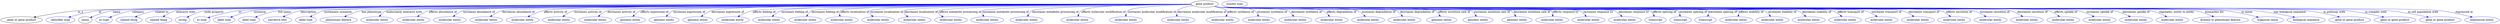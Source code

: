 digraph {
	graph [bb="0,0,10577,122"];
	node [label="\N"];
	"gene product"	 [height=0.5,
		label="gene product",
		pos="5130.5,104",
		width=1.5563];
	"gene or gene product"	 [height=0.5,
		pos="84.508,18",
		width=2.3474];
	"gene product" -> "gene or gene product"	 [label=is_a,
		lp="344.78,61",
		pos="e,138.33,31.931 5074.4,103.89 4553.6,102.79 580.67,93.618 332.96,68 269.49,61.437 198.21,46.266 148.33,34.345"];
	id	 [color=blue,
		height=0.5,
		label="identifier type",
		pos="246.51,18",
		width=1.652];
	"gene product" -> id	 [color=blue,
		label=id,
		lp="429.95,61",
		pos="e,284.56,31.948 5074.2,103.78 4550.5,101.7 544.59,85.221 423.62,68 378.8,61.621 329.34,46.988 294.11,35.191",
		style=solid];
	name	 [height=0.5,
		pos="353.51,18",
		width=0.81271];
	"gene product" -> name	 [color=blue,
		label=name,
		lp="502.67,61",
		pos="e,376.42,29.662 5074.2,103.81 4554.2,102.05 606,88.008 487.19,68 451.06,61.916 412.08,46.183 385.59,33.975",
		style=solid];
	category	 [color=blue,
		height=0.5,
		label="iri type",
		pos="436.51,18",
		width=0.9834];
	"gene product" -> category	 [color=blue,
		label=category,
		lp="594.6,61",
		pos="e,461.87,30.673 5074.4,103.82 4560.4,102.11 686.77,88.602 570.31,68 535.3,61.805 497.53,46.864 471.08,34.917",
		style=solid];
	"related to"	 [color=blue,
		height=0.5,
		label="named thing",
		pos="543.51,18",
		width=1.5019];
	"gene product" -> "related to"	 [color=blue,
		label="related to",
		lp="693.74,61",
		pos="e,572.49,33.378 5074.4,103.84 4566.5,102.36 780.48,90.564 667.04,68 637.19,62.063 605.4,49.027 581.55,37.754",
		style=solid];
	"interacts with"	 [color=blue,
		height=0.5,
		label="named thing",
		pos="669.51,18",
		width=1.5019];
	"gene product" -> "interacts with"	 [color=blue,
		label="interacts with",
		lp="794.41,61",
		pos="e,690.77,34.564 5074.3,103.94 4571.6,103.34 864.96,97.882 755.7,68 735.42,62.456 714.98,50.911 699.09,40.311",
		style=solid];
	"node property"	 [color=blue,
		height=0.5,
		label=string,
		pos="771.51,18",
		width=0.8403];
	"gene product" -> "node property"	 [color=blue,
		label="node property",
		lp="912.58,61",
		pos="e,791.92,31.454 5074.3,103.87 4579.3,102.71 980.52,93.36 873.37,68 847.38,61.851 820.36,48.198 800.69,36.71",
		style=solid];
	iri	 [color=blue,
		height=0.5,
		label="iri type",
		pos="855.51,18",
		width=0.9834];
	"gene product" -> iri	 [color=blue,
		label=iri,
		lp="1030.7,61",
		pos="e,882.75,29.821 5074.5,103.9 4597.6,102.97 1234.2,95.499 1024.1,68 967.39,60.584 953.77,53.974 899.51,36 897.11,35.205 894.65,34.343 \
892.19,33.441",
		style=solid];
	synonym	 [color=blue,
		height=0.5,
		label="label type",
		pos="953.51,18",
		width=1.2425];
	"gene product" -> synonym	 [color=blue,
		label=synonym,
		lp="1116.2,61",
		pos="e,982.29,31.819 5074.2,103.76 4593.2,101.72 1192.8,86.653 1090.2,68 1055.7,61.742 1018.6,47.622 991.7,35.977",
		style=solid];
	"full name"	 [color=blue,
		height=0.5,
		label="label type",
		pos="1060.5,18",
		width=1.2425];
	"gene product" -> "full name"	 [color=blue,
		label="full name",
		lp="1220.1,61",
		pos="e,1088.9,32.052 5074.5,103.76 4601.6,101.7 1293.1,86.649 1193.2,68 1159.9,61.777 1124.1,47.798 1098,36.199",
		style=solid];
	description	 [color=blue,
		height=0.5,
		label="narrative text",
		pos="1180.5,18",
		width=1.5834];
	"gene product" -> description	 [color=blue,
		label=description,
		lp="1322.6,61",
		pos="e,1207.6,34.093 5074.4,103.8 4607.9,102.05 1387.9,89.263 1291.3,68 1265.1,62.231 1237.6,49.853 1216.5,38.858",
		style=solid];
	"systematic synonym"	 [color=blue,
		height=0.5,
		label="label type",
		pos="1300.5,18",
		width=1.2425];
	"gene product" -> "systematic synonym"	 [color=blue,
		label="systematic synonym",
		lp="1448.5,61",
		pos="e,1322.1,34.068 5074.4,103.84 4614.7,102.52 1483.6,92.579 1390.6,68 1369.3,62.374 1347.6,50.585 1330.9,39.867",
		style=solid];
	"has phenotype"	 [color=blue,
		height=0.5,
		label="phenotypic feature",
		pos="1439.5,18",
		width=2.1155];
	"gene product" -> "has phenotype"	 [color=blue,
		label="has phenotype",
		lp="1589.7,61",
		pos="e,1467.6,34.827 5074.3,103.76 4625.6,101.8 1638.8,88.004 1549,68 1523.7,62.365 1497.2,50.456 1476.7,39.675",
		style=solid];
	"molecularly interacts with"	 [color=blue,
		height=0.5,
		label="molecular entity",
		pos="1601.5,18",
		width=1.8837];
	"gene product" -> "molecularly interacts with"	 [color=blue,
		label="molecularly interacts with",
		lp="1727.6,61",
		pos="e,1614.5,35.914 5074.1,103.7 4629,101.28 1695.7,84.72 1654.3,68 1641.6,62.847 1630.1,53.031 1621.2,43.452",
		style=solid];
	"affects abundance of"	 [color=blue,
		height=0.5,
		label="molecular entity",
		pos="1755.5,18",
		width=1.8837];
	"gene product" -> "affects abundance of"	 [color=blue,
		label="affects abundance of",
		lp="1892.3,61",
		pos="e,1775.6,35.273 5074.4,103.81 4646.7,102.35 1914.8,92.074 1833.9,68 1815.9,62.622 1798,51.748 1783.8,41.51",
		style=solid];
	"increases abundance of"	 [color=blue,
		height=0.5,
		label="molecular entity",
		pos="1909.5,18",
		width=1.8837];
	"gene product" -> "increases abundance of"	 [color=blue,
		label="increases abundance of",
		lp="2046.4,61",
		pos="e,1927.7,35.498 5074.3,103.82 4657.1,102.42 2057.3,92.694 1980.7,68 1964.2,62.678 1948.2,52.068 1935.5,41.987",
		style=solid];
	"decreases abundance of"	 [color=blue,
		height=0.5,
		label="molecular entity",
		pos="2063.5,18",
		width=1.8837];
	"gene product" -> "decreases abundance of"	 [color=blue,
		label="decreases abundance of",
		lp="2211.6,61",
		pos="e,2084.6,35.273 5074.4,103.73 4670.2,101.78 2218.5,89.041 2145.4,68 2126.5,62.572 2107.7,51.543 2092.8,41.221",
		style=solid];
	"affects activity of"	 [color=blue,
		height=0.5,
		label="molecular entity",
		pos="2217.5,18",
		width=1.8837];
	"gene product" -> "affects activity of"	 [color=blue,
		label="affects activity of",
		lp="2368.4,61",
		pos="e,2243.4,34.798 5074.3,103.62 4683.6,100.97 2388.3,84.684 2318.8,68 2295.4,62.373 2271.1,50.626 2252.2,39.932",
		style=solid];
	"increases activity of"	 [color=blue,
		height=0.5,
		label="molecular entity",
		pos="2371.5,18",
		width=1.8837];
	"gene product" -> "increases activity of"	 [color=blue,
		label="increases activity of",
		lp="2506.5,61",
		pos="e,2391.5,35.256 5074.4,103.67 4694.9,101.41 2514.7,87.545 2449.6,68 2431.6,62.598 2413.7,51.722 2399.7,41.489",
		style=solid];
	"decreases activity of"	 [color=blue,
		height=0.5,
		label="molecular entity",
		pos="2525.5,18",
		width=1.8837];
	"gene product" -> "decreases activity of"	 [color=blue,
		label="decreases activity of",
		lp="2648.6,61",
		pos="e,2542.1,35.462 5074.5,103.69 4706.7,101.59 2651.9,88.948 2591.2,68 2575.8,62.68 2561.1,52.217 2549.6,42.23",
		style=solid];
	"affects expression of"	 [color=blue,
		height=0.5,
		label="genomic entity",
		pos="2674.5,18",
		width=1.7475];
	"gene product" -> "affects expression of"	 [color=blue,
		label="affects expression of",
		lp="2790.3,61",
		pos="e,2688.8,35.668 5074.4,103.69 4718.7,101.66 2788.4,89.635 2731.9,68 2718.2,62.764 2705.7,52.698 2695.8,42.963",
		style=solid];
	"increases expression of"	 [color=blue,
		height=0.5,
		label="genomic entity",
		pos="2818.5,18",
		width=1.7475];
	"gene product" -> "increases expression of"	 [color=blue,
		label="increases expression of",
		lp="2939.4,61",
		pos="e,2832.3,35.9 5074.5,103.65 4731.2,101.44 2926.4,88.84 2873.7,68 2860.6,62.83 2848.6,53.012 2839.2,43.435",
		style=solid];
	"decreases expression of"	 [color=blue,
		height=0.5,
		label="genomic entity",
		pos="2962.5,18",
		width=1.7475];
	"gene product" -> "decreases expression of"	 [color=blue,
		label="decreases expression of",
		lp="3101.6,61",
		pos="e,2980.9,35.218 5074.5,103.95 4751.2,103.54 3135.1,99.889 3035.3,68 3018.4,62.598 3001.9,51.871 2988.9,41.733",
		style=solid];
	"affects folding of"	 [color=blue,
		height=0.5,
		label="molecular entity",
		pos="3111.5,18",
		width=1.8837];
	"gene product" -> "affects folding of"	 [color=blue,
		label="affects folding of",
		lp="3254.6,61",
		pos="e,3136,34.995 5074.4,103.68 4767.2,101.85 3299,91.855 3206.3,68 3184.5,62.389 3162.2,50.923 3144.7,40.385",
		style=solid];
	"increases folding of"	 [color=blue,
		height=0.5,
		label="molecular entity",
		pos="3265.5,18",
		width=1.8837];
	"gene product" -> "increases folding of"	 [color=blue,
		label="increases folding of",
		lp="3387.7,61",
		pos="e,3282.6,35.681 5074.2,103.84 4778.5,102.91 3416.3,97.027 3332.1,68 3316.7,62.678 3301.9,52.32 3290.2,42.406",
		style=solid];
	"decreases folding of"	 [color=blue,
		height=0.5,
		label="molecular entity",
		pos="3419.5,18",
		width=1.8837];
	"gene product" -> "decreases folding of"	 [color=blue,
		label="decreases folding of",
		lp="3521.9,61",
		pos="e,3430.1,35.798 5074.1,103.39 4787.2,100.22 3502.2,85.073 3464.8,68 3453.4,62.809 3443.6,53.255 3436.1,43.878",
		style=solid];
	"affects localization of"	 [color=blue,
		height=0.5,
		label="molecular entity",
		pos="3573.5,18",
		width=1.8837];
	"gene product" -> "affects localization of"	 [color=blue,
		label="affects localization of",
		lp="3652,61",
		pos="e,3575,36.319 5074.2,103.55 4800.7,101.26 3622.1,90.098 3591.5,68 3584.4,62.862 3580,54.624 3577.4,46.304",
		style=solid];
	"increases localization of"	 [color=blue,
		height=0.5,
		label="molecular entity",
		pos="3727.5,18",
		width=1.8837];
	"gene product" -> "increases localization of"	 [color=blue,
		label="increases localization of",
		lp="3789.1,61",
		pos="e,3718.8,36.008 5074.1,103.63 4814.5,101.77 3745.2,92.632 3721.2,68 3715.5,62.121 3714.8,53.833 3716.3,45.693",
		style=solid];
	"decreases localization of"	 [color=blue,
		height=0.5,
		label="molecular entity",
		pos="3881.5,18",
		width=1.8837];
	"gene product" -> "decreases localization of"	 [color=blue,
		label="decreases localization of",
		lp="3934.3,61",
		pos="e,3867.7,35.735 5074.3,103.46 4831.8,100.99 3886.3,89.981 3864.9,68 3858.8,61.71 3859.6,53.115 3863,44.826",
		style=solid];
	"affects metabolic processing of"	 [color=blue,
		height=0.5,
		label="molecular entity",
		pos="4035.5,18",
		width=1.8837];
	"gene product" -> "affects metabolic processing of"	 [color=blue,
		label="affects metabolic processing of",
		lp="4097.7,61",
		pos="e,4017.2,35.336 5074.5,103.25 4850.2,100.11 4028.9,87.309 4010.2,68 4003.5,61.081 4005.8,52.036 4011.1,43.544",
		style=solid];
	"increases metabolic processing of"	 [color=blue,
		height=0.5,
		label="molecular entity",
		pos="4189.5,18",
		width=1.8837];
	"gene product" -> "increases metabolic processing of"	 [color=blue,
		label="increases metabolic processing of",
		lp="4290.8,61",
		pos="e,4186.6,36.343 5074.3,103.82 4877.4,102.92 4228.5,97.711 4196,68 4190,62.52 4187.5,54.441 4186.7,46.369",
		style=solid];
	"decreases metabolic processing of"	 [color=blue,
		height=0.5,
		label="molecular entity",
		pos="4371.5,18",
		width=1.8837];
	"gene product" -> "decreases metabolic processing of"	 [color=blue,
		label="decreases metabolic processing of",
		lp="4497.9,61",
		pos="e,4377.4,35.997 5074.4,102.67 4908.6,98.532 4430.4,85.178 4401.6,68 4393,62.805 4386.5,54.054 4381.8,45.311",
		style=solid];
	"affects molecular modification of"	 [color=blue,
		height=0.5,
		label="molecular entity",
		pos="4585.5,18",
		width=1.8837];
	"gene product" -> "affects molecular modification of"	 [color=blue,
		label="affects molecular modification of",
		lp="4701.5,61",
		pos="e,4588.7,36.266 5074.1,103.38 4946.8,101.5 4645,94.314 4607.5,68 4600.1,62.75 4595.1,54.373 4591.8,45.965",
		style=solid];
	"increases molecular modification of"	 [color=blue,
		height=0.5,
		label="molecular entity",
		pos="4794.5,18",
		width=1.8837];
	"gene product" -> "increases molecular modification of"	 [color=blue,
		label="increases molecular modification of",
		lp="4906.6,61",
		pos="e,4793.9,36.334 5075.1,101.29 4987.8,96.524 4826,85.438 4806.3,68 4800.1,62.511 4796.8,54.43 4795.2,46.358",
		style=solid];
	"decreases molecular modification of"	 [color=blue,
		height=0.5,
		label="molecular entity",
		pos="5017.5,18",
		width=1.8837];
	"gene product" -> "decreases molecular modification of"	 [color=blue,
		label="decreases molecular modification of",
		lp="5116.8,61",
		pos="e,5011.3,36.279 5081.9,94.847 5054.1,88.53 5023.3,79.253 5015,68 5010.4,61.839 5009.3,54.006 5009.8,46.378",
		style=solid];
	"affects synthesis of"	 [color=blue,
		height=0.5,
		label="molecular entity",
		pos="5206.5,18",
		width=1.8837];
	"gene product" -> "affects synthesis of"	 [color=blue,
		label="affects synthesis of",
		lp="5279,61",
		pos="e,5218.9,35.805 5173.4,92.105 5194.1,85.43 5215.6,76.711 5221.5,68 5226.1,61.18 5225.6,52.89 5222.9,45.038",
		style=solid];
	"increases synthesis of"	 [color=blue,
		height=0.5,
		label="molecular entity",
		pos="5360.5,18",
		width=1.8837];
	"gene product" -> "increases synthesis of"	 [color=blue,
		label="increases synthesis of",
		lp="5409.2,61",
		pos="e,5356.5,36.099 5171.6,91.677 5179.5,89.577 5187.7,87.571 5195.5,86 5226.5,79.769 5310.9,86.485 5336.5,68 5344,62.573 5349.3,54.152 \
5352.9,45.759",
		style=solid];
	"decreases synthesis of"	 [color=blue,
		height=0.5,
		label="molecular entity",
		pos="5514.5,18",
		width=1.8837];
	"gene product" -> "decreases synthesis of"	 [color=blue,
		label="decreases synthesis of",
		lp="5553.3,61",
		pos="e,5504.9,36.063 5170.8,91.464 5178.9,89.33 5187.4,87.366 5195.5,86 5256.5,75.685 5418.4,96.275 5473.5,68 5483.8,62.716 5492.5,53.582 \
5499.1,44.556",
		style=solid];
	"affects degradation of"	 [color=blue,
		height=0.5,
		label="molecular entity",
		pos="5668.5,18",
		width=1.8837];
	"gene product" -> "affects degradation of"	 [color=blue,
		label="affects degradation of",
		lp="5701.4,61",
		pos="e,5656.6,35.727 5170.8,91.322 5178.9,89.2 5187.4,87.276 5195.5,86 5242.1,78.66 5576.4,87.183 5619.5,68 5631.5,62.669 5642.1,52.961 \
5650.3,43.507",
		style=solid];
	"increases degradation of"	 [color=blue,
		height=0.5,
		label="molecular entity",
		pos="5822.5,18",
		width=1.8837];
	"gene product" -> "increases degradation of"	 [color=blue,
		label="increases degradation of",
		lp="5857.5,61",
		pos="e,5808.4,35.822 5170.4,91.343 5178.6,89.19 5187.3,87.249 5195.5,86 5258.3,76.462 5707.6,91.555 5766.5,68 5779.7,62.733 5791.8,52.901 \
5801.3,43.339",
		style=solid];
	"decreases degradation of"	 [color=blue,
		height=0.5,
		label="molecular entity",
		pos="5976.5,18",
		width=1.8837];
	"gene product" -> "decreases degradation of"	 [color=blue,
		label="decreases degradation of",
		lp="6018.7,61",
		pos="e,5965.3,35.799 5170.4,91.298 5178.6,89.149 5187.3,87.22 5195.5,86 5276.2,74.024 5855,101.3 5929.5,68 5941.1,62.81 5951.2,53.256 \
5959,43.88",
		style=solid];
	"affects mutation rate of"	 [color=blue,
		height=0.5,
		label="genomic entity",
		pos="6129.5,18",
		width=1.7475];
	"gene product" -> "affects mutation rate of"	 [color=blue,
		label="affects mutation rate of",
		lp="6173.5,61",
		pos="e,6121,36.228 5170.4,91.269 5178.6,89.122 5187.3,87.202 5195.5,86 5244.8,78.8 6047.1,90.571 6091.5,68 6101.5,62.906 6109.6,53.81 \
6115.7,44.759",
		style=solid];
	"increases mutation rate of"	 [color=blue,
		height=0.5,
		label="genomic entity",
		pos="6282.5,18",
		width=1.7475];
	"gene product" -> "increases mutation rate of"	 [color=blue,
		label="increases mutation rate of",
		lp="6332.6,61",
		pos="e,6273.3,36.265 5170.4,91.251 5178.6,89.105 5187.3,87.19 5195.5,86 5253.1,77.671 6190.3,93.651 6242.5,68 6252.8,62.948 6261.3,53.86 \
6267.7,44.805",
		style=solid];
	"decreases mutation rate of"	 [color=blue,
		height=0.5,
		label="genomic entity",
		pos="6443.5,18",
		width=1.7475];
	"gene product" -> "decreases mutation rate of"	 [color=blue,
		label="decreases mutation rate of",
		lp="6498.8,61",
		pos="e,6436,36.21 5170.4,91.235 5178.6,89.091 5187.3,87.181 5195.5,86 5262.2,76.429 6349,99.567 6408.5,68 6418.1,62.938 6425.6,53.972 \
6431.1,45.017",
		style=solid];
	"affects response to"	 [color=blue,
		height=0.5,
		label="molecular entity",
		pos="6592.5,18",
		width=1.8837];
	"gene product" -> "affects response to"	 [color=blue,
		label="affects response to",
		lp="6639.5,61",
		pos="e,6591.8,36.294 5170.4,91.224 5178.6,89.08 5187.3,87.173 5195.5,86 5233.5,80.586 6545.7,90.821 6576.5,68 6583.5,62.835 6587.5,54.59 \
6589.8,46.273",
		style=solid];
	"increases response to"	 [color=blue,
		height=0.5,
		label="molecular entity",
		pos="6746.5,18",
		width=1.8837];
	"gene product" -> "increases response to"	 [color=blue,
		label="increases response to",
		lp="6776.6,61",
		pos="e,6734.1,35.892 5170.4,91.217 5178.6,89.074 5187.3,87.169 5195.5,86 5278,74.282 6618.5,99.973 6695.5,68 6707.9,62.871 6718.8,53.194 \
6727.4,43.71",
		style=solid];
	"decreases response to"	 [color=blue,
		height=0.5,
		label="molecular entity",
		pos="6900.5,18",
		width=1.8837];
	"gene product" -> "decreases response to"	 [color=blue,
		label="decreases response to",
		lp="6924.8,61",
		pos="e,6885.1,35.709 5170.4,91.21 5178.6,89.068 5187.3,87.165 5195.5,86 5285.9,73.204 6753.7,99.216 6839.5,68 6853.9,62.766 6867.4,52.56 \
6878,42.727",
		style=solid];
	"affects splicing of"	 [color=blue,
		height=0.5,
		label=transcript,
		pos="7029.5,18",
		width=1.2084];
	"gene product" -> "affects splicing of"	 [color=blue,
		label="affects splicing of",
		lp="7057.5,61",
		pos="e,7020.6,35.796 5170.4,91.204 5178.6,89.062 5187.3,87.161 5195.5,86 5244.9,79.041 6944.7,89.813 6989.5,68 7000,62.911 7008.5,53.636 \
7015.1,44.444",
		style=solid];
	"increases splicing of"	 [color=blue,
		height=0.5,
		label=transcript,
		pos="7134.5,18",
		width=1.2084];
	"gene product" -> "increases splicing of"	 [color=blue,
		label="increases splicing of",
		lp="7180.7,61",
		pos="e,7131.3,36.004 5170.4,91.2 5178.6,89.059 5187.3,87.158 5195.5,86 5248.2,78.585 7066.8,96.924 7111.5,68 7119.4,62.869 7124.7,54.25 \
7128.1,45.6",
		style=solid];
	"decreases splicing of"	 [color=blue,
		height=0.5,
		label=transcript,
		pos="7239.5,18",
		width=1.2084];
	"gene product" -> "decreases splicing of"	 [color=blue,
		label="decreases splicing of",
		lp="7306.8,61",
		pos="e,7246.1,36.096 5170.4,91.196 5178.6,89.055 5187.3,87.156 5195.5,86 5223.6,82.049 7221.5,88.183 7241.5,68 7247.2,62.274 7248.5,54.127 \
7247.8,46.068",
		style=solid];
	"affects stability of"	 [color=blue,
		height=0.5,
		label="molecular entity",
		pos="7368.5,18",
		width=1.8837];
	"gene product" -> "affects stability of"	 [color=blue,
		label="affects stability of",
		lp="7426.9,61",
		pos="e,7374.7,36.101 5170.4,91.193 5178.6,89.052 5187.3,87.154 5195.5,86 5225.4,81.81 7348.2,89.44 7369.5,68 7375.2,62.278 7376.6,54.133 \
7376.1,46.074",
		style=solid];
	"increases stability of"	 [color=blue,
		height=0.5,
		label="molecular entity",
		pos="7522.5,18",
		width=1.8837];
	"gene product" -> "increases stability of"	 [color=blue,
		label="increases stability of",
		lp="7557,61",
		pos="e,7513,36.319 5170.4,91.19 5178.6,89.05 5187.3,87.152 5195.5,86 5258.4,77.201 7424.2,95.388 7481.5,68 7491.9,63.01 7500.6,53.934 \
7507.3,44.871",
		style=solid];
	"decreases stability of"	 [color=blue,
		height=0.5,
		label="molecular entity",
		pos="7676.5,18",
		width=1.8837];
	"gene product" -> "decreases stability of"	 [color=blue,
		label="decreases stability of",
		lp="7701.2,61",
		pos="e,7662.1,35.712 5170.4,91.188 5178.6,89.047 5187.3,87.15 5195.5,86 5262.2,76.688 7555.5,91.676 7618.5,68 7632.3,62.82 7645,52.762 \
7655,43.017",
		style=solid];
	"affects transport of"	 [color=blue,
		height=0.5,
		label="molecular entity",
		pos="7830.5,18",
		width=1.8837];
	"gene product" -> "affects transport of"	 [color=blue,
		label="affects transport of",
		lp="7843.3,61",
		pos="e,7813.6,35.509 5170.4,91.185 5178.6,89.044 5187.3,87.148 5195.5,86 5266.2,76.146 7695.9,90.714 7763.5,68 7779.2,62.743 7794.1,52.286 \
7805.9,42.288",
		style=solid];
	"increases transport of"	 [color=blue,
		height=0.5,
		label="molecular entity",
		pos="7984.5,18",
		width=1.8837];
	"gene product" -> "increases transport of"	 [color=blue,
		label="increases transport of",
		lp="7992.4,61",
		pos="e,7962.9,35.068 5170.4,91.183 5178.6,89.042 5187.3,87.147 5195.5,86 5344.3,65.274 7754.7,107.95 7899.5,68 7919.1,62.595 7938.8,51.452 \
7954.3,41.055",
		style=solid];
	"decreases transport of"	 [color=blue,
		height=0.5,
		label="molecular entity",
		pos="8138.5,18",
		width=1.8837];
	"gene product" -> "decreases transport of"	 [color=blue,
		label="decreases transport of",
		lp="8149.5,61",
		pos="e,8117.4,35.313 5170.4,91.18 5178.6,89.04 5187.3,87.145 5195.5,86 5274.2,75.05 7980.1,89.728 8056.5,68 8075.4,62.627 8094.3,51.602 \
8109.2,41.269",
		style=solid];
	"affects secretion of"	 [color=blue,
		height=0.5,
		label="molecular entity",
		pos="8292.5,18",
		width=1.8837];
	"gene product" -> "affects secretion of"	 [color=blue,
		label="affects secretion of",
		lp="8297.6,61",
		pos="e,8272.6,35.305 5170.4,91.178 5178.6,89.038 5187.3,87.144 5195.5,86 5278.6,74.459 8134.1,91.82 8214.5,68 8232.5,62.665 8250.3,51.795 \
8264.4,41.549",
		style=solid];
	"increases secretion of"	 [color=blue,
		height=0.5,
		label="molecular entity",
		pos="8446.5,18",
		width=1.8837];
	"gene product" -> "increases secretion of"	 [color=blue,
		label="increases secretion of",
		lp="8449.8,61",
		pos="e,8422.9,35.089 5170.4,91.176 5178.6,89.037 5187.3,87.143 5195.5,86 5282.4,73.935 8269.5,89.86 8354.5,68 8375.8,62.524 8397.5,51.066 \
8414.5,40.498",
		style=solid];
	"decreases secretion of"	 [color=blue,
		height=0.5,
		label="molecular entity",
		pos="8600.5,18",
		width=1.8837];
	"gene product" -> "decreases secretion of"	 [color=blue,
		label="decreases secretion of",
		lp="8607.9,61",
		pos="e,8578.3,35.081 5170.4,91.175 5178.6,89.035 5187.3,87.142 5195.5,86 5286.8,73.34 8424.5,92.008 8513.5,68 8533.7,62.563 8554,51.263 \
8569.9,40.779",
		style=solid];
	"affects uptake of"	 [color=blue,
		height=0.5,
		label="molecular entity",
		pos="8754.5,18",
		width=1.8837];
	"gene product" -> "affects uptake of"	 [color=blue,
		label="affects uptake of",
		lp="8751,61",
		pos="e,8733.7,35.318 5170.4,91.173 5178.6,89.033 5187.3,87.141 5195.5,86 5291.2,72.742 8580.6,94.616 8673.5,68 8692.2,62.634 8710.9,51.61 \
8725.6,41.275",
		style=solid];
	"increases uptake of"	 [color=blue,
		height=0.5,
		label="molecular entity",
		pos="8908.5,18",
		width=1.8837];
	"gene product" -> "increases uptake of"	 [color=blue,
		label="increases uptake of",
		lp="8895.1,61",
		pos="e,8881.5,34.619 5170.4,91.172 5178.6,89.032 5187.3,87.14 5195.5,86 5294.7,72.263 8703.8,89.964 8801.5,68 8826.5,62.386 8852.6,50.351 \
8872.7,39.496",
		style=solid];
	"decreases uptake of"	 [color=blue,
		height=0.5,
		label="molecular entity",
		pos="9062.5,18",
		width=1.8837];
	"gene product" -> "decreases uptake of"	 [color=blue,
		label="decreases uptake of",
		lp="9048.3,61",
		pos="e,9034.7,34.624 5170.4,91.171 5178.6,89.031 5187.3,87.139 5195.5,86 5298.9,71.698 8850.6,90.338 8952.5,68 8978.1,62.393 9004.9,50.359 \
9025.6,39.502",
		style=solid];
	"regulates, entity to entity"	 [color=blue,
		height=0.5,
		label="molecular entity",
		pos="9216.5,18",
		width=1.8837];
	"gene product" -> "regulates, entity to entity"	 [color=blue,
		label="regulates, entity to entity",
		lp="9218.1,61",
		pos="e,9189,34.625 5170.4,91.169 5178.6,89.03 5187.3,87.139 5195.5,86 5303.2,71.118 9001.4,91.432 9107.5,68 9132.9,62.394 9159.4,50.36 \
9180,39.503",
		style=solid];
	"biomarker for"	 [color=blue,
		height=0.5,
		label="disease or phenotypic feature",
		pos="9415.5,18",
		width=3.1523];
	"gene product" -> "biomarker for"	 [color=blue,
		label="biomarker for",
		lp="9376.2,61",
		pos="e,9382.6,35.263 5170.4,91.168 5178.6,89.029 5187.3,87.138 5195.5,86 5420.9,54.86 9068.2,111.83 9291.5,68 9319.8,62.439 9349.9,50.481 \
9373.3,39.654",
		style=solid];
	"in taxon"	 [color=blue,
		height=0.5,
		label="organism taxon",
		pos="9611.5,18",
		width=1.7978];
	"gene product" -> "in taxon"	 [color=blue,
		label="in taxon",
		lp="9511.3,61",
		pos="e,9569.9,31.987 5170.4,91.167 5178.6,89.028 5187.3,87.137 5195.5,86 5427.9,53.91 9185.8,98.153 9418.5,68 9467.3,61.67 9521.5,46.931 \
9560,35.086",
		style=solid];
	"has biological sequence"	 [color=blue,
		height=0.5,
		label="biological sequence",
		pos="9774.5,18",
		width=2.2247];
	"gene product" -> "has biological sequence"	 [color=blue,
		label="has biological sequence",
		lp="9690,61",
		pos="e,9723.2,31.986 5170.4,91.166 5178.6,89.027 5187.3,87.137 5195.5,86 5434.5,53.02 9297.6,93.53 9537.5,68 9598,61.56 9665.8,46.424 \
9713.4,34.482",
		style=solid];
	"in pathway with"	 [color=blue,
		height=0.5,
		label="gene or gene product",
		pos="9957.5,18",
		width=2.3474];
	"gene product" -> "in pathway with"	 [color=blue,
		label="in pathway with",
		lp="9877.6,61",
		pos="e,9911.2,33.19 5170.4,91.165 5178.6,89.026 5187.3,87.136 5195.5,86 5446.7,51.352 9508.9,99.934 9760.5,68 9808.9,61.856 9862.5,47.761 \
9901.6,36.097",
		style=solid];
	"in complex with"	 [color=blue,
		height=0.5,
		label="gene or gene product",
		pos="10145,18",
		width=2.3474];
	"gene product" -> "in complex with"	 [color=blue,
		label="in complex with",
		lp="10051,61",
		pos="e,10095,32.709 5170.4,91.164 5178.6,89.025 5187.3,87.135 5195.5,86 5455.9,50.11 9665.4,98.063 9926.5,68 9980.9,61.737 10042,47.202 \
10085,35.409",
		style=solid];
	"in cell population with"	 [color=blue,
		height=0.5,
		label="gene or gene product",
		pos="10332,18",
		width=2.3474];
	"gene product" -> "in cell population with"	 [color=blue,
		label="in cell population with",
		lp="10248,61",
		pos="e,10280,32.35 5170.4,91.163 5178.6,89.025 5187.3,87.135 5195.5,86 5465.5,48.808 9829.6,97.486 10101,68 10159,61.651 10224,46.792 \
10270,34.913",
		style=solid];
	"expressed in"	 [color=blue,
		height=0.5,
		label="anatomical entity",
		pos="10506,18",
		width=1.9792];
	"gene product" -> "expressed in"	 [color=blue,
		label="expressed in",
		lp="10418,61",
		pos="e,10463,32.473 5170.4,91.162 5178.6,89.024 5187.3,87.134 5195.5,86 5477.2,47.207 10033,104.8 10315,68 10362,61.77 10415,47.326 10453,\
35.556",
		style=solid];
	"macromolecular machine_name"	 [color=blue,
		height=0.5,
		label="symbol type",
		pos="5258.5,104",
		width=1.4885];
}
